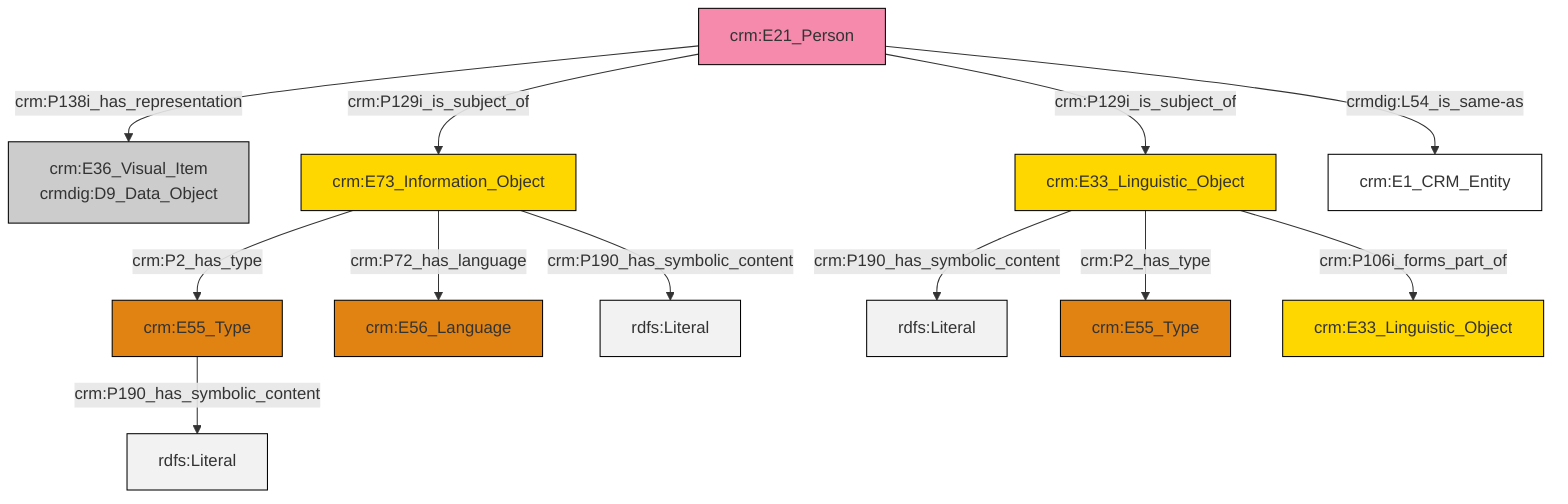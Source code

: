 graph TD
classDef Literal fill:#f2f2f2,stroke:#000000;
classDef CRM_Entity fill:#FFFFFF,stroke:#000000;
classDef Temporal_Entity fill:#00C9E6, stroke:#000000;
classDef Type fill:#E18312, stroke:#000000;
classDef Time-Span fill:#2C9C91, stroke:#000000;
classDef Appellation fill:#FFEB7F, stroke:#000000;
classDef Place fill:#008836, stroke:#000000;
classDef Persistent_Item fill:#B266B2, stroke:#000000;
classDef Conceptual_Object fill:#FFD700, stroke:#000000;
classDef Physical_Thing fill:#D2B48C, stroke:#000000;
classDef Actor fill:#f58aad, stroke:#000000;
classDef PC_Classes fill:#4ce600, stroke:#000000;
classDef Multi fill:#cccccc,stroke:#000000;

0["crm:E33_Linguistic_Object"]:::Conceptual_Object -->|crm:P190_has_symbolic_content| 1[rdfs:Literal]:::Literal
0["crm:E33_Linguistic_Object"]:::Conceptual_Object -->|crm:P2_has_type| 4["crm:E55_Type"]:::Type
8["crm:E21_Person"]:::Actor -->|crm:P138i_has_representation| 9["crm:E36_Visual_Item<br>crmdig:D9_Data_Object"]:::Multi
2["crm:E73_Information_Object"]:::Conceptual_Object -->|crm:P2_has_type| 10["crm:E55_Type"]:::Type
8["crm:E21_Person"]:::Actor -->|crm:P129i_is_subject_of| 2["crm:E73_Information_Object"]:::Conceptual_Object
8["crm:E21_Person"]:::Actor -->|crm:P129i_is_subject_of| 0["crm:E33_Linguistic_Object"]:::Conceptual_Object
8["crm:E21_Person"]:::Actor -->|crmdig:L54_is_same-as| 6["crm:E1_CRM_Entity"]:::CRM_Entity
2["crm:E73_Information_Object"]:::Conceptual_Object -->|crm:P72_has_language| 15["crm:E56_Language"]:::Type
10["crm:E55_Type"]:::Type -->|crm:P190_has_symbolic_content| 19[rdfs:Literal]:::Literal
2["crm:E73_Information_Object"]:::Conceptual_Object -->|crm:P190_has_symbolic_content| 21[rdfs:Literal]:::Literal
0["crm:E33_Linguistic_Object"]:::Conceptual_Object -->|crm:P106i_forms_part_of| 16["crm:E33_Linguistic_Object"]:::Conceptual_Object
